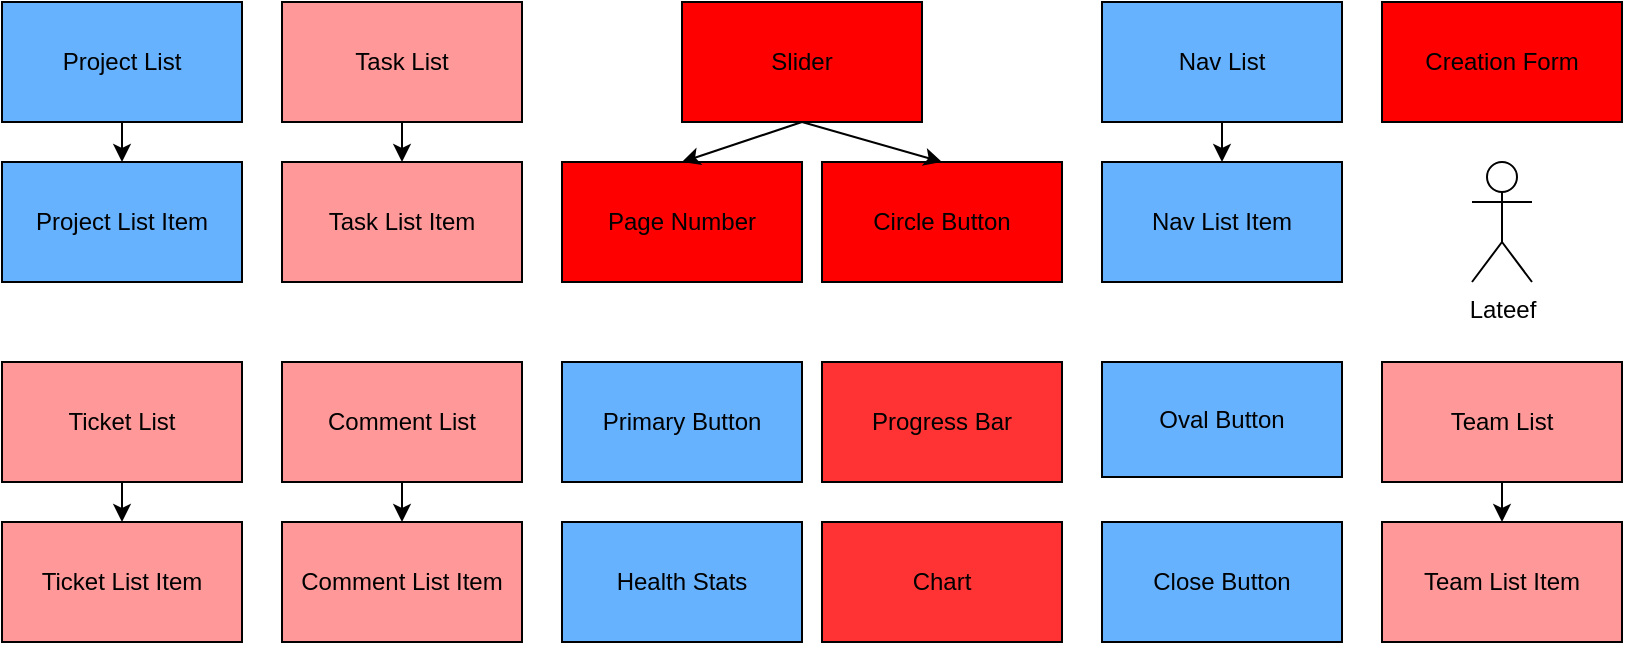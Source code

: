 <mxfile version="15.8.3" type="github">
  <diagram id="prtHgNgQTEPvFCAcTncT" name="Page-1">
    <mxGraphModel dx="2837" dy="529" grid="1" gridSize="10" guides="1" tooltips="1" connect="1" arrows="1" fold="1" page="1" pageScale="1" pageWidth="827" pageHeight="1169" math="0" shadow="0">
      <root>
        <mxCell id="0" />
        <mxCell id="1" parent="0" />
        <mxCell id="yYN3HWz72l2X9C1UA9QF-79" value="Primary Button" style="rounded=0;whiteSpace=wrap;html=1;fillColor=#66B2FF;" parent="1" vertex="1">
          <mxGeometry x="-560" y="200" width="120" height="60" as="geometry" />
        </mxCell>
        <mxCell id="yYN3HWz72l2X9C1UA9QF-80" value="Circle Button" style="rounded=0;whiteSpace=wrap;html=1;fillColor=#FF0000;" parent="1" vertex="1">
          <mxGeometry x="-430" y="100" width="120" height="60" as="geometry" />
        </mxCell>
        <mxCell id="yYN3HWz72l2X9C1UA9QF-81" value="Slider" style="rounded=0;whiteSpace=wrap;html=1;fillColor=#FF0000;" parent="1" vertex="1">
          <mxGeometry x="-500" y="20" width="120" height="60" as="geometry" />
        </mxCell>
        <mxCell id="yYN3HWz72l2X9C1UA9QF-82" value="Page Number" style="rounded=0;whiteSpace=wrap;html=1;fillColor=#FF0000;" parent="1" vertex="1">
          <mxGeometry x="-560" y="100" width="120" height="60" as="geometry" />
        </mxCell>
        <mxCell id="yYN3HWz72l2X9C1UA9QF-84" value="" style="endArrow=classic;html=1;rounded=0;exitX=0.5;exitY=1;exitDx=0;exitDy=0;entryX=0.5;entryY=0;entryDx=0;entryDy=0;" parent="1" source="yYN3HWz72l2X9C1UA9QF-81" target="yYN3HWz72l2X9C1UA9QF-82" edge="1">
          <mxGeometry width="50" height="50" relative="1" as="geometry">
            <mxPoint x="-930" y="240" as="sourcePoint" />
            <mxPoint x="-880" y="190" as="targetPoint" />
            <Array as="points" />
          </mxGeometry>
        </mxCell>
        <mxCell id="yYN3HWz72l2X9C1UA9QF-6" value="Project List" style="rounded=0;whiteSpace=wrap;html=1;fillColor=#66B2FF;" parent="1" vertex="1">
          <mxGeometry x="-840" y="20" width="120" height="60" as="geometry" />
        </mxCell>
        <mxCell id="yYN3HWz72l2X9C1UA9QF-4" value="Project List Item" style="rounded=0;whiteSpace=wrap;html=1;fillColor=#66B2FF;" parent="1" vertex="1">
          <mxGeometry x="-840" y="100" width="120" height="60" as="geometry" />
        </mxCell>
        <mxCell id="yYN3HWz72l2X9C1UA9QF-8" value="" style="endArrow=classic;html=1;rounded=0;exitX=0.5;exitY=1;exitDx=0;exitDy=0;entryX=0.5;entryY=0;entryDx=0;entryDy=0;" parent="1" source="yYN3HWz72l2X9C1UA9QF-6" target="yYN3HWz72l2X9C1UA9QF-4" edge="1">
          <mxGeometry width="50" height="50" relative="1" as="geometry">
            <mxPoint x="-834" y="240" as="sourcePoint" />
            <mxPoint x="-784" y="190" as="targetPoint" />
          </mxGeometry>
        </mxCell>
        <mxCell id="yYN3HWz72l2X9C1UA9QF-77" value="Chart " style="rounded=0;whiteSpace=wrap;html=1;fillColor=#FF3333;" parent="1" vertex="1">
          <mxGeometry x="-430" y="280" width="120" height="60" as="geometry" />
        </mxCell>
        <mxCell id="yYN3HWz72l2X9C1UA9QF-3" value="Ticket List Item" style="rounded=0;whiteSpace=wrap;html=1;fillColor=#FF9999;" parent="1" vertex="1">
          <mxGeometry x="-840" y="280" width="120" height="60" as="geometry" />
        </mxCell>
        <mxCell id="yYN3HWz72l2X9C1UA9QF-2" value="Ticket List" style="rounded=0;whiteSpace=wrap;html=1;fillColor=#FF9999;" parent="1" vertex="1">
          <mxGeometry x="-840" y="200" width="120" height="60" as="geometry" />
        </mxCell>
        <mxCell id="yYN3HWz72l2X9C1UA9QF-9" value="" style="endArrow=classic;html=1;rounded=0;exitX=0.5;exitY=1;exitDx=0;exitDy=0;entryX=0.5;entryY=0;entryDx=0;entryDy=0;" parent="1" source="yYN3HWz72l2X9C1UA9QF-2" target="yYN3HWz72l2X9C1UA9QF-3" edge="1">
          <mxGeometry width="50" height="50" relative="1" as="geometry">
            <mxPoint x="-799" y="400" as="sourcePoint" />
            <mxPoint x="-749" y="350" as="targetPoint" />
          </mxGeometry>
        </mxCell>
        <mxCell id="yYN3HWz72l2X9C1UA9QF-24" value="Task List" style="rounded=0;whiteSpace=wrap;html=1;fillColor=#FF9999;" parent="1" vertex="1">
          <mxGeometry x="-700" y="20" width="120" height="60" as="geometry" />
        </mxCell>
        <mxCell id="yYN3HWz72l2X9C1UA9QF-27" value="" style="endArrow=classic;html=1;rounded=0;exitX=0.5;exitY=1;exitDx=0;exitDy=0;entryX=0.5;entryY=0;entryDx=0;entryDy=0;" parent="1" source="yYN3HWz72l2X9C1UA9QF-24" target="yYN3HWz72l2X9C1UA9QF-23" edge="1">
          <mxGeometry width="50" height="50" relative="1" as="geometry">
            <mxPoint x="-500" y="190" as="sourcePoint" />
            <mxPoint x="-450" y="140" as="targetPoint" />
          </mxGeometry>
        </mxCell>
        <mxCell id="yYN3HWz72l2X9C1UA9QF-23" value="Task List Item" style="rounded=0;whiteSpace=wrap;html=1;fillColor=#FF9999;" parent="1" vertex="1">
          <mxGeometry x="-700" y="100" width="120" height="60" as="geometry" />
        </mxCell>
        <mxCell id="yYN3HWz72l2X9C1UA9QF-40" value="Health Stats" style="rounded=0;whiteSpace=wrap;html=1;fillColor=#66B2FF;" parent="1" vertex="1">
          <mxGeometry x="-560" y="280" width="120" height="60" as="geometry" />
        </mxCell>
        <mxCell id="yYN3HWz72l2X9C1UA9QF-29" value="Comment List" style="rounded=0;whiteSpace=wrap;html=1;fillColor=#FF9999;" parent="1" vertex="1">
          <mxGeometry x="-700" y="200" width="120" height="60" as="geometry" />
        </mxCell>
        <mxCell id="yYN3HWz72l2X9C1UA9QF-28" value="Comment List Item" style="rounded=0;whiteSpace=wrap;html=1;fillColor=#FF9999;" parent="1" vertex="1">
          <mxGeometry x="-700" y="280" width="120" height="60" as="geometry" />
        </mxCell>
        <mxCell id="yYN3HWz72l2X9C1UA9QF-32" value="" style="endArrow=classic;html=1;rounded=0;exitX=0.5;exitY=1;exitDx=0;exitDy=0;entryX=0.5;entryY=0;entryDx=0;entryDy=0;" parent="1" source="yYN3HWz72l2X9C1UA9QF-29" target="yYN3HWz72l2X9C1UA9QF-28" edge="1">
          <mxGeometry width="50" height="50" relative="1" as="geometry">
            <mxPoint x="-570" y="160" as="sourcePoint" />
            <mxPoint x="-520" y="160" as="targetPoint" />
          </mxGeometry>
        </mxCell>
        <mxCell id="yYN3HWz72l2X9C1UA9QF-33" value="Progress Bar" style="rounded=0;whiteSpace=wrap;html=1;fillColor=#FF3333;" parent="1" vertex="1">
          <mxGeometry x="-430" y="200" width="120" height="60" as="geometry" />
        </mxCell>
        <mxCell id="yYN3HWz72l2X9C1UA9QF-36" value="Oval Button" style="rounded=0;whiteSpace=wrap;html=1;fillColor=#66B2FF;" parent="1" vertex="1">
          <mxGeometry x="-290" y="200" width="120" height="57.5" as="geometry" />
        </mxCell>
        <mxCell id="yYN3HWz72l2X9C1UA9QF-86" value="" style="endArrow=classic;html=1;rounded=0;entryX=0.5;entryY=0;entryDx=0;entryDy=0;exitX=0.5;exitY=1;exitDx=0;exitDy=0;" parent="1" source="yYN3HWz72l2X9C1UA9QF-81" target="yYN3HWz72l2X9C1UA9QF-80" edge="1">
          <mxGeometry width="50" height="50" relative="1" as="geometry">
            <mxPoint x="-500" y="80" as="sourcePoint" />
            <mxPoint x="-390" y="160" as="targetPoint" />
            <Array as="points" />
          </mxGeometry>
        </mxCell>
        <mxCell id="yYN3HWz72l2X9C1UA9QF-87" value="Nav List" style="rounded=0;whiteSpace=wrap;html=1;fillColor=#66B2FF;" parent="1" vertex="1">
          <mxGeometry x="-290" y="20" width="120" height="60" as="geometry" />
        </mxCell>
        <mxCell id="yYN3HWz72l2X9C1UA9QF-88" value="Nav List Item" style="rounded=0;whiteSpace=wrap;html=1;fillColor=#66B2FF;" parent="1" vertex="1">
          <mxGeometry x="-290" y="100" width="120" height="60" as="geometry" />
        </mxCell>
        <mxCell id="yYN3HWz72l2X9C1UA9QF-89" value="" style="endArrow=classic;html=1;rounded=0;exitX=0.5;exitY=1;exitDx=0;exitDy=0;entryX=0.5;entryY=0;entryDx=0;entryDy=0;" parent="1" source="yYN3HWz72l2X9C1UA9QF-87" target="yYN3HWz72l2X9C1UA9QF-88" edge="1">
          <mxGeometry width="50" height="50" relative="1" as="geometry">
            <mxPoint x="-640" y="210" as="sourcePoint" />
            <mxPoint x="-590" y="160" as="targetPoint" />
          </mxGeometry>
        </mxCell>
        <mxCell id="yYN3HWz72l2X9C1UA9QF-91" value="Creation Form" style="rounded=0;whiteSpace=wrap;html=1;fillColor=#FF0000;" parent="1" vertex="1">
          <mxGeometry x="-150" y="20" width="120" height="60" as="geometry" />
        </mxCell>
        <mxCell id="yYN3HWz72l2X9C1UA9QF-92" value="Close Button" style="rounded=0;whiteSpace=wrap;html=1;fillColor=#66B2FF;" parent="1" vertex="1">
          <mxGeometry x="-290" y="280" width="120" height="60" as="geometry" />
        </mxCell>
        <mxCell id="yYN3HWz72l2X9C1UA9QF-93" value="Team List Item" style="rounded=0;whiteSpace=wrap;html=1;fillColor=#FF9999;" parent="1" vertex="1">
          <mxGeometry x="-150" y="280" width="120" height="60" as="geometry" />
        </mxCell>
        <mxCell id="yYN3HWz72l2X9C1UA9QF-94" value="Team List" style="rounded=0;whiteSpace=wrap;html=1;fillColor=#FF9999;" parent="1" vertex="1">
          <mxGeometry x="-150" y="200" width="120" height="60" as="geometry" />
        </mxCell>
        <mxCell id="yYN3HWz72l2X9C1UA9QF-95" value="" style="endArrow=classic;html=1;rounded=0;exitX=0.5;exitY=1;exitDx=0;exitDy=0;entryX=0.5;entryY=0;entryDx=0;entryDy=0;" parent="1" source="yYN3HWz72l2X9C1UA9QF-94" target="yYN3HWz72l2X9C1UA9QF-93" edge="1">
          <mxGeometry width="50" height="50" relative="1" as="geometry">
            <mxPoint x="-109" y="400" as="sourcePoint" />
            <mxPoint x="-59" y="350" as="targetPoint" />
          </mxGeometry>
        </mxCell>
        <mxCell id="yYN3HWz72l2X9C1UA9QF-96" value="Lateef" style="shape=umlActor;verticalLabelPosition=bottom;verticalAlign=top;html=1;outlineConnect=0;" parent="1" vertex="1">
          <mxGeometry x="-105" y="100" width="30" height="60" as="geometry" />
        </mxCell>
      </root>
    </mxGraphModel>
  </diagram>
</mxfile>
